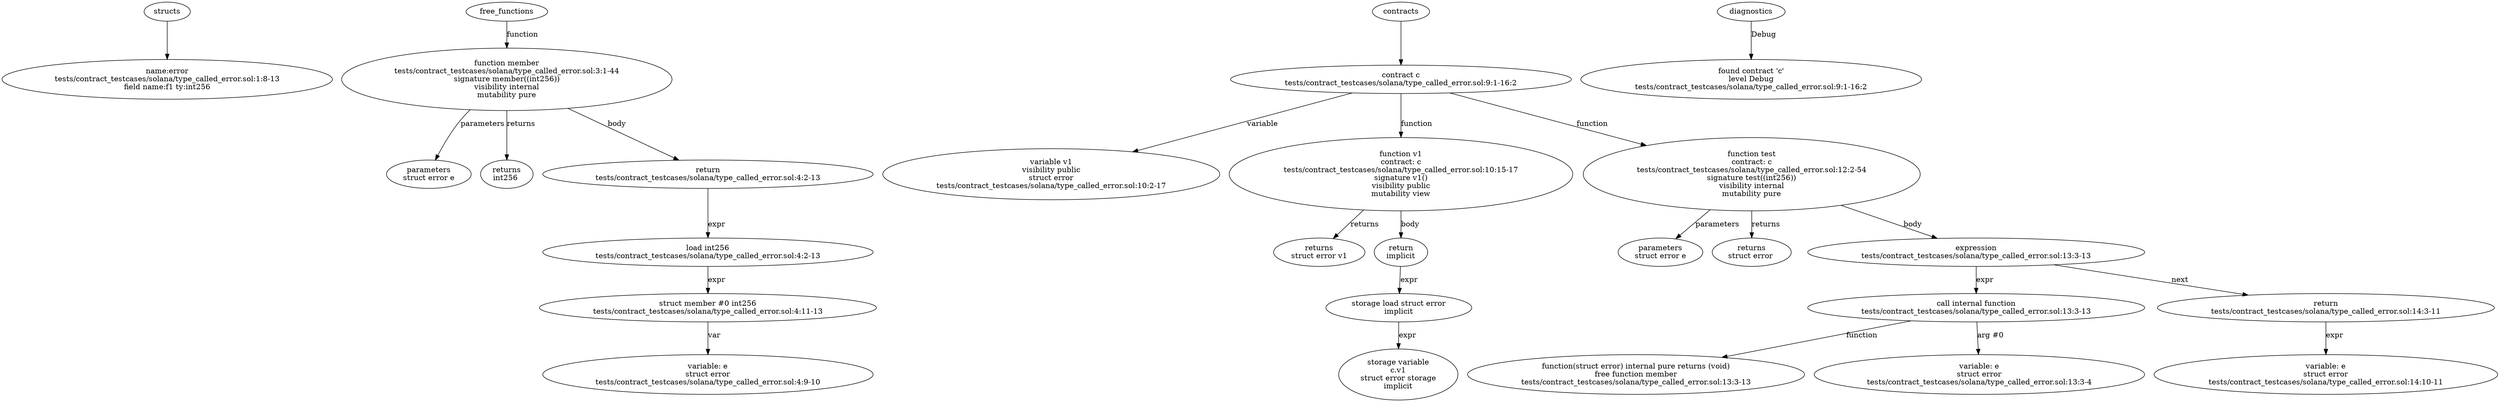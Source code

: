 strict digraph "tests/contract_testcases/solana/type_called_error.sol" {
	error [label="name:error\ntests/contract_testcases/solana/type_called_error.sol:1:8-13\nfield name:f1 ty:int256"]
	member [label="function member\ntests/contract_testcases/solana/type_called_error.sol:3:1-44\nsignature member((int256))\nvisibility internal\nmutability pure"]
	parameters [label="parameters\nstruct error e"]
	returns [label="returns\nint256 "]
	return [label="return\ntests/contract_testcases/solana/type_called_error.sol:4:2-13"]
	load [label="load int256\ntests/contract_testcases/solana/type_called_error.sol:4:2-13"]
	structmember [label="struct member #0 int256\ntests/contract_testcases/solana/type_called_error.sol:4:11-13"]
	variable [label="variable: e\nstruct error\ntests/contract_testcases/solana/type_called_error.sol:4:9-10"]
	contract [label="contract c\ntests/contract_testcases/solana/type_called_error.sol:9:1-16:2"]
	var [label="variable v1\nvisibility public\nstruct error\ntests/contract_testcases/solana/type_called_error.sol:10:2-17"]
	v1 [label="function v1\ncontract: c\ntests/contract_testcases/solana/type_called_error.sol:10:15-17\nsignature v1()\nvisibility public\nmutability view"]
	returns_14 [label="returns\nstruct error v1"]
	return_15 [label="return\nimplicit"]
	storage_load [label="storage load struct error\nimplicit"]
	storage_var [label="storage variable\nc.v1\nstruct error storage\nimplicit"]
	test [label="function test\ncontract: c\ntests/contract_testcases/solana/type_called_error.sol:12:2-54\nsignature test((int256))\nvisibility internal\nmutability pure"]
	parameters_19 [label="parameters\nstruct error e"]
	returns_20 [label="returns\nstruct error "]
	expr [label="expression\ntests/contract_testcases/solana/type_called_error.sol:13:3-13"]
	call_internal_function [label="call internal function\ntests/contract_testcases/solana/type_called_error.sol:13:3-13"]
	internal_function [label="function(struct error) internal pure returns (void)\nfree function member\ntests/contract_testcases/solana/type_called_error.sol:13:3-13"]
	variable_24 [label="variable: e\nstruct error\ntests/contract_testcases/solana/type_called_error.sol:13:3-4"]
	return_25 [label="return\ntests/contract_testcases/solana/type_called_error.sol:14:3-11"]
	variable_26 [label="variable: e\nstruct error\ntests/contract_testcases/solana/type_called_error.sol:14:10-11"]
	diagnostic [label="found contract 'c'\nlevel Debug\ntests/contract_testcases/solana/type_called_error.sol:9:1-16:2"]
	structs -> error
	free_functions -> member [label="function"]
	member -> parameters [label="parameters"]
	member -> returns [label="returns"]
	member -> return [label="body"]
	return -> load [label="expr"]
	load -> structmember [label="expr"]
	structmember -> variable [label="var"]
	contracts -> contract
	contract -> var [label="variable"]
	contract -> v1 [label="function"]
	v1 -> returns_14 [label="returns"]
	v1 -> return_15 [label="body"]
	return_15 -> storage_load [label="expr"]
	storage_load -> storage_var [label="expr"]
	contract -> test [label="function"]
	test -> parameters_19 [label="parameters"]
	test -> returns_20 [label="returns"]
	test -> expr [label="body"]
	expr -> call_internal_function [label="expr"]
	call_internal_function -> internal_function [label="function"]
	call_internal_function -> variable_24 [label="arg #0"]
	expr -> return_25 [label="next"]
	return_25 -> variable_26 [label="expr"]
	diagnostics -> diagnostic [label="Debug"]
}
